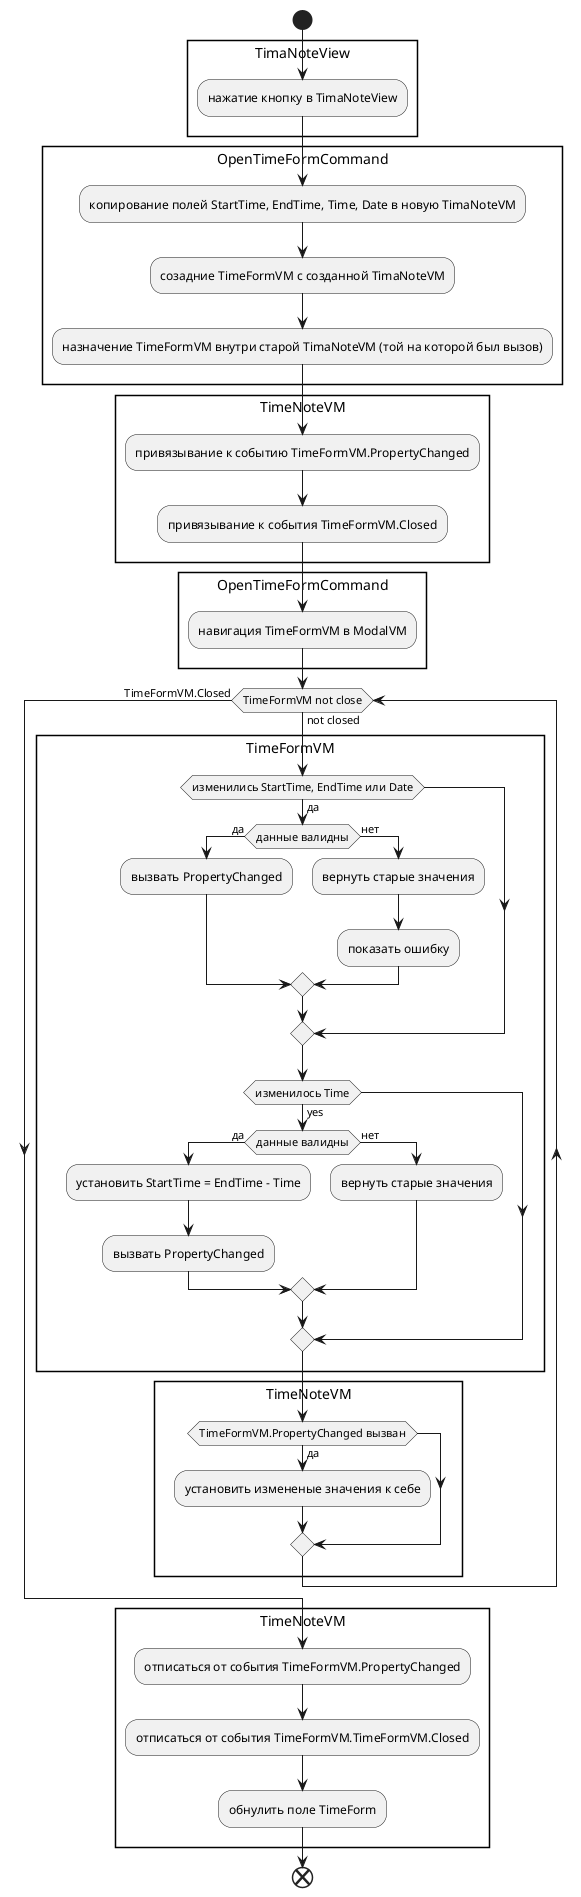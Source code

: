 
@startuml Алгоритм формы изменения даты и времени в TimaNoteVM

start
rectangle TimaNoteView {
:нажатие кнопку в TimaNoteView;
}

rectangle OpenTimeFormCommand {
:копирование полей StartTime, EndTime, Time, Date в новую TimaNoteVM;
:созадние TimeFormVM с созданной TimaNoteVM;
:назначение TimeFormVM внутри старой TimaNoteVM (той на которой был вызов);
}

rectangle TimeNoteVM {

:привязывание к событию TimeFormVM.PropertyChanged;
:привязывание к события TimeFormVM.Closed;

}
rectangle OpenTimeFormCommand {
:навигация TimeFormVM в ModalVM;
}

while (TimeFormVM not close) is (not closed)

rectangle TimeFormVM {

if (изменились StartTime, EndTime или Date) then (да)
    if (данные валидны) then (да)
        :вызвать PropertyChanged;
    else (нет)
        :вернуть старые значения;
        :показать ошибку;
    endif
endif
if (изменилось Time) then (yes)
    if (данные валидны) then (да)
        :установить StartTime = EndTime - Time;
        :вызвать PropertyChanged;
    else (нет)
        :вернуть старые значения;
    endif
endif
}

rectangle TimeNoteVM {
    if (TimeFormVM.PropertyChanged вызван) then (да)
    :установить измененые значения к себе;
    endif
}


endwhile (TimeFormVM.Closed)

rectangle TimeNoteVM {
    :отписаться от события TimeFormVM.PropertyChanged;
    :отписаться от события TimeFormVM.TimeFormVM.Closed;
    :обнулить поле TimeForm;
}

end
@enduml